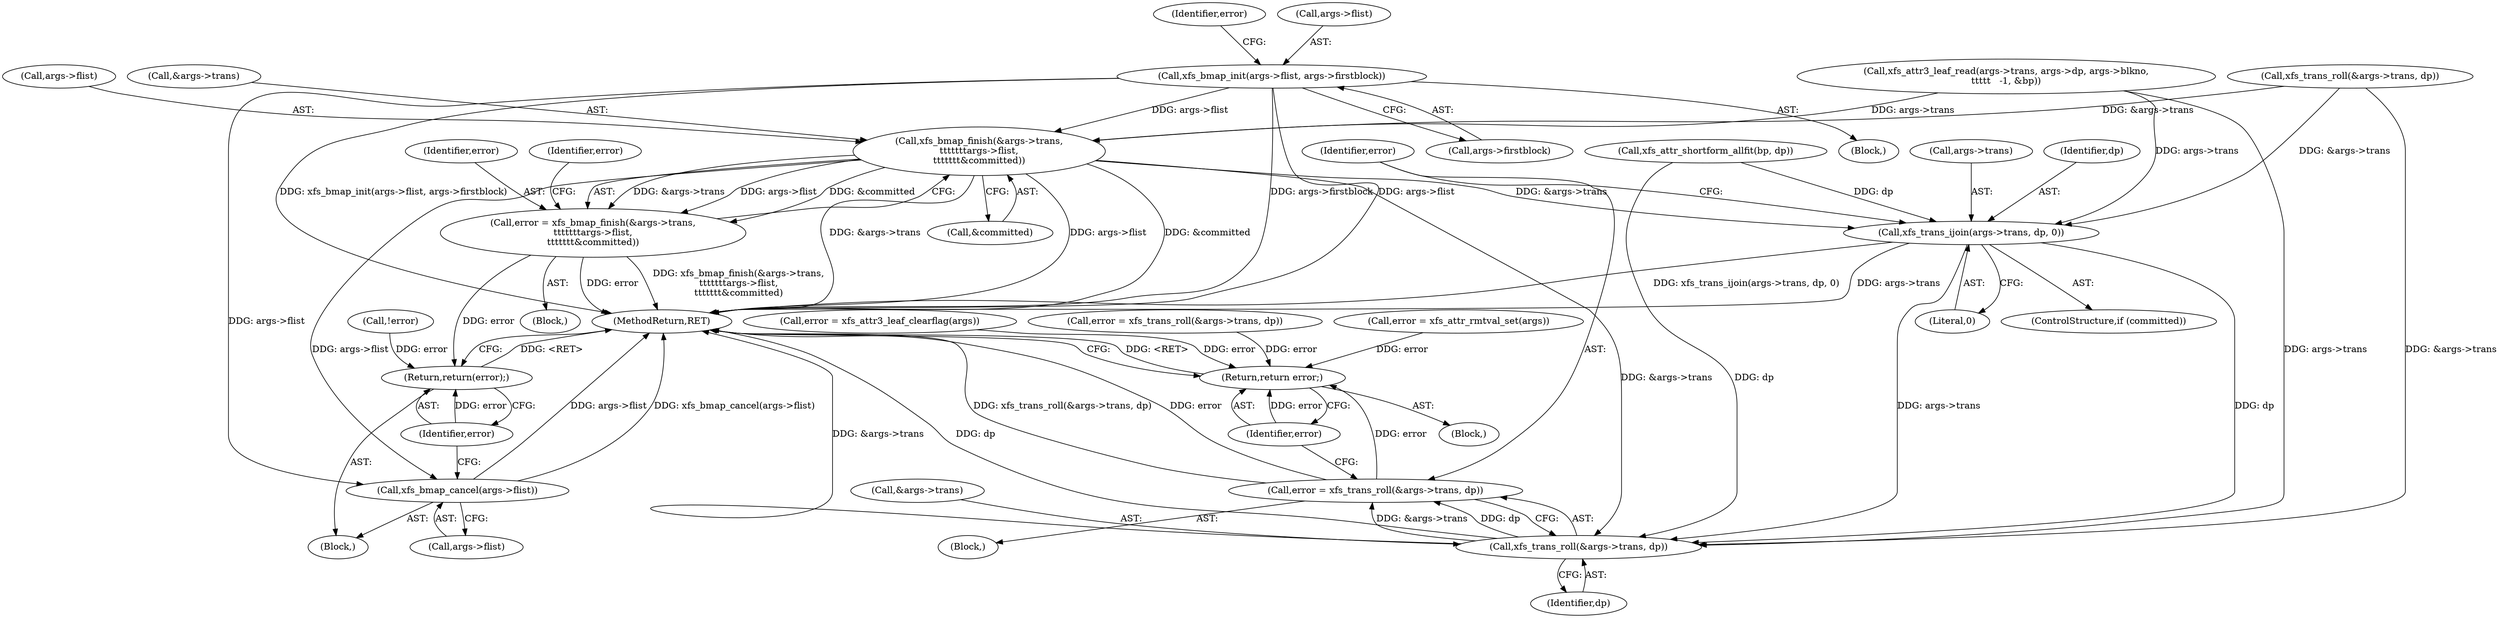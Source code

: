 digraph "0_linux_8275cdd0e7ac550dcce2b3ef6d2fb3b808c1ae59_0@pointer" {
"1000463" [label="(Call,xfs_bmap_init(args->flist, args->firstblock))"];
"1000482" [label="(Call,xfs_bmap_finish(&args->trans,\n\t\t\t\t\t\t\targs->flist,\n\t\t\t\t\t\t\t&committed))"];
"1000480" [label="(Call,error = xfs_bmap_finish(&args->trans,\n\t\t\t\t\t\t\targs->flist,\n\t\t\t\t\t\t\t&committed))"];
"1000506" [label="(Return,return(error);)"];
"1000502" [label="(Call,xfs_bmap_cancel(args->flist))"];
"1000510" [label="(Call,xfs_trans_ijoin(args->trans, dp, 0))"];
"1000518" [label="(Call,xfs_trans_roll(&args->trans, dp))"];
"1000516" [label="(Call,error = xfs_trans_roll(&args->trans, dp))"];
"1000536" [label="(Return,return error;)"];
"1000343" [label="(Call,error = xfs_trans_roll(&args->trans, dp))"];
"1000494" [label="(Block,)"];
"1000519" [label="(Call,&args->trans)"];
"1000479" [label="(Block,)"];
"1000482" [label="(Call,xfs_bmap_finish(&args->trans,\n\t\t\t\t\t\t\targs->flist,\n\t\t\t\t\t\t\t&committed))"];
"1000471" [label="(Identifier,error)"];
"1000463" [label="(Call,xfs_bmap_init(args->flist, args->firstblock))"];
"1000502" [label="(Call,xfs_bmap_cancel(args->flist))"];
"1000507" [label="(Identifier,error)"];
"1000125" [label="(Block,)"];
"1000515" [label="(Literal,0)"];
"1000477" [label="(Call,!error)"];
"1000464" [label="(Call,args->flist)"];
"1000435" [label="(Call,xfs_attr3_leaf_read(args->trans, args->dp, args->blkno,\n\t\t\t\t\t   -1, &bp))"];
"1000537" [label="(Identifier,error)"];
"1000506" [label="(Return,return(error);)"];
"1000362" [label="(Call,error = xfs_attr_rmtval_set(args))"];
"1000511" [label="(Call,args->trans)"];
"1000480" [label="(Call,error = xfs_bmap_finish(&args->trans,\n\t\t\t\t\t\t\targs->flist,\n\t\t\t\t\t\t\t&committed))"];
"1000514" [label="(Identifier,dp)"];
"1000516" [label="(Call,error = xfs_trans_roll(&args->trans, dp))"];
"1000376" [label="(Block,)"];
"1000487" [label="(Call,args->flist)"];
"1000536" [label="(Return,return error;)"];
"1000483" [label="(Call,&args->trans)"];
"1000459" [label="(Call,xfs_attr_shortform_allfit(bp, dp))"];
"1000345" [label="(Call,xfs_trans_roll(&args->trans, dp))"];
"1000510" [label="(Call,xfs_trans_ijoin(args->trans, dp, 0))"];
"1000493" [label="(Identifier,error)"];
"1000467" [label="(Call,args->firstblock)"];
"1000481" [label="(Identifier,error)"];
"1000532" [label="(Call,error = xfs_attr3_leaf_clearflag(args))"];
"1000538" [label="(MethodReturn,RET)"];
"1000518" [label="(Call,xfs_trans_roll(&args->trans, dp))"];
"1000462" [label="(Block,)"];
"1000508" [label="(ControlStructure,if (committed))"];
"1000523" [label="(Identifier,dp)"];
"1000517" [label="(Identifier,error)"];
"1000490" [label="(Call,&committed)"];
"1000503" [label="(Call,args->flist)"];
"1000463" -> "1000462"  [label="AST: "];
"1000463" -> "1000467"  [label="CFG: "];
"1000464" -> "1000463"  [label="AST: "];
"1000467" -> "1000463"  [label="AST: "];
"1000471" -> "1000463"  [label="CFG: "];
"1000463" -> "1000538"  [label="DDG: xfs_bmap_init(args->flist, args->firstblock)"];
"1000463" -> "1000538"  [label="DDG: args->firstblock"];
"1000463" -> "1000538"  [label="DDG: args->flist"];
"1000463" -> "1000482"  [label="DDG: args->flist"];
"1000463" -> "1000502"  [label="DDG: args->flist"];
"1000482" -> "1000480"  [label="AST: "];
"1000482" -> "1000490"  [label="CFG: "];
"1000483" -> "1000482"  [label="AST: "];
"1000487" -> "1000482"  [label="AST: "];
"1000490" -> "1000482"  [label="AST: "];
"1000480" -> "1000482"  [label="CFG: "];
"1000482" -> "1000538"  [label="DDG: &args->trans"];
"1000482" -> "1000538"  [label="DDG: &committed"];
"1000482" -> "1000538"  [label="DDG: args->flist"];
"1000482" -> "1000480"  [label="DDG: &args->trans"];
"1000482" -> "1000480"  [label="DDG: args->flist"];
"1000482" -> "1000480"  [label="DDG: &committed"];
"1000435" -> "1000482"  [label="DDG: args->trans"];
"1000345" -> "1000482"  [label="DDG: &args->trans"];
"1000482" -> "1000502"  [label="DDG: args->flist"];
"1000482" -> "1000510"  [label="DDG: &args->trans"];
"1000482" -> "1000518"  [label="DDG: &args->trans"];
"1000480" -> "1000479"  [label="AST: "];
"1000481" -> "1000480"  [label="AST: "];
"1000493" -> "1000480"  [label="CFG: "];
"1000480" -> "1000538"  [label="DDG: error"];
"1000480" -> "1000538"  [label="DDG: xfs_bmap_finish(&args->trans,\n\t\t\t\t\t\t\targs->flist,\n\t\t\t\t\t\t\t&committed)"];
"1000480" -> "1000506"  [label="DDG: error"];
"1000506" -> "1000494"  [label="AST: "];
"1000506" -> "1000507"  [label="CFG: "];
"1000507" -> "1000506"  [label="AST: "];
"1000538" -> "1000506"  [label="CFG: "];
"1000506" -> "1000538"  [label="DDG: <RET>"];
"1000507" -> "1000506"  [label="DDG: error"];
"1000477" -> "1000506"  [label="DDG: error"];
"1000502" -> "1000494"  [label="AST: "];
"1000502" -> "1000503"  [label="CFG: "];
"1000503" -> "1000502"  [label="AST: "];
"1000507" -> "1000502"  [label="CFG: "];
"1000502" -> "1000538"  [label="DDG: args->flist"];
"1000502" -> "1000538"  [label="DDG: xfs_bmap_cancel(args->flist)"];
"1000510" -> "1000508"  [label="AST: "];
"1000510" -> "1000515"  [label="CFG: "];
"1000511" -> "1000510"  [label="AST: "];
"1000514" -> "1000510"  [label="AST: "];
"1000515" -> "1000510"  [label="AST: "];
"1000517" -> "1000510"  [label="CFG: "];
"1000510" -> "1000538"  [label="DDG: args->trans"];
"1000510" -> "1000538"  [label="DDG: xfs_trans_ijoin(args->trans, dp, 0)"];
"1000435" -> "1000510"  [label="DDG: args->trans"];
"1000345" -> "1000510"  [label="DDG: &args->trans"];
"1000459" -> "1000510"  [label="DDG: dp"];
"1000510" -> "1000518"  [label="DDG: args->trans"];
"1000510" -> "1000518"  [label="DDG: dp"];
"1000518" -> "1000516"  [label="AST: "];
"1000518" -> "1000523"  [label="CFG: "];
"1000519" -> "1000518"  [label="AST: "];
"1000523" -> "1000518"  [label="AST: "];
"1000516" -> "1000518"  [label="CFG: "];
"1000518" -> "1000538"  [label="DDG: &args->trans"];
"1000518" -> "1000538"  [label="DDG: dp"];
"1000518" -> "1000516"  [label="DDG: &args->trans"];
"1000518" -> "1000516"  [label="DDG: dp"];
"1000435" -> "1000518"  [label="DDG: args->trans"];
"1000345" -> "1000518"  [label="DDG: &args->trans"];
"1000459" -> "1000518"  [label="DDG: dp"];
"1000516" -> "1000376"  [label="AST: "];
"1000517" -> "1000516"  [label="AST: "];
"1000537" -> "1000516"  [label="CFG: "];
"1000516" -> "1000538"  [label="DDG: xfs_trans_roll(&args->trans, dp)"];
"1000516" -> "1000538"  [label="DDG: error"];
"1000516" -> "1000536"  [label="DDG: error"];
"1000536" -> "1000125"  [label="AST: "];
"1000536" -> "1000537"  [label="CFG: "];
"1000537" -> "1000536"  [label="AST: "];
"1000538" -> "1000536"  [label="CFG: "];
"1000536" -> "1000538"  [label="DDG: <RET>"];
"1000537" -> "1000536"  [label="DDG: error"];
"1000532" -> "1000536"  [label="DDG: error"];
"1000343" -> "1000536"  [label="DDG: error"];
"1000362" -> "1000536"  [label="DDG: error"];
}
